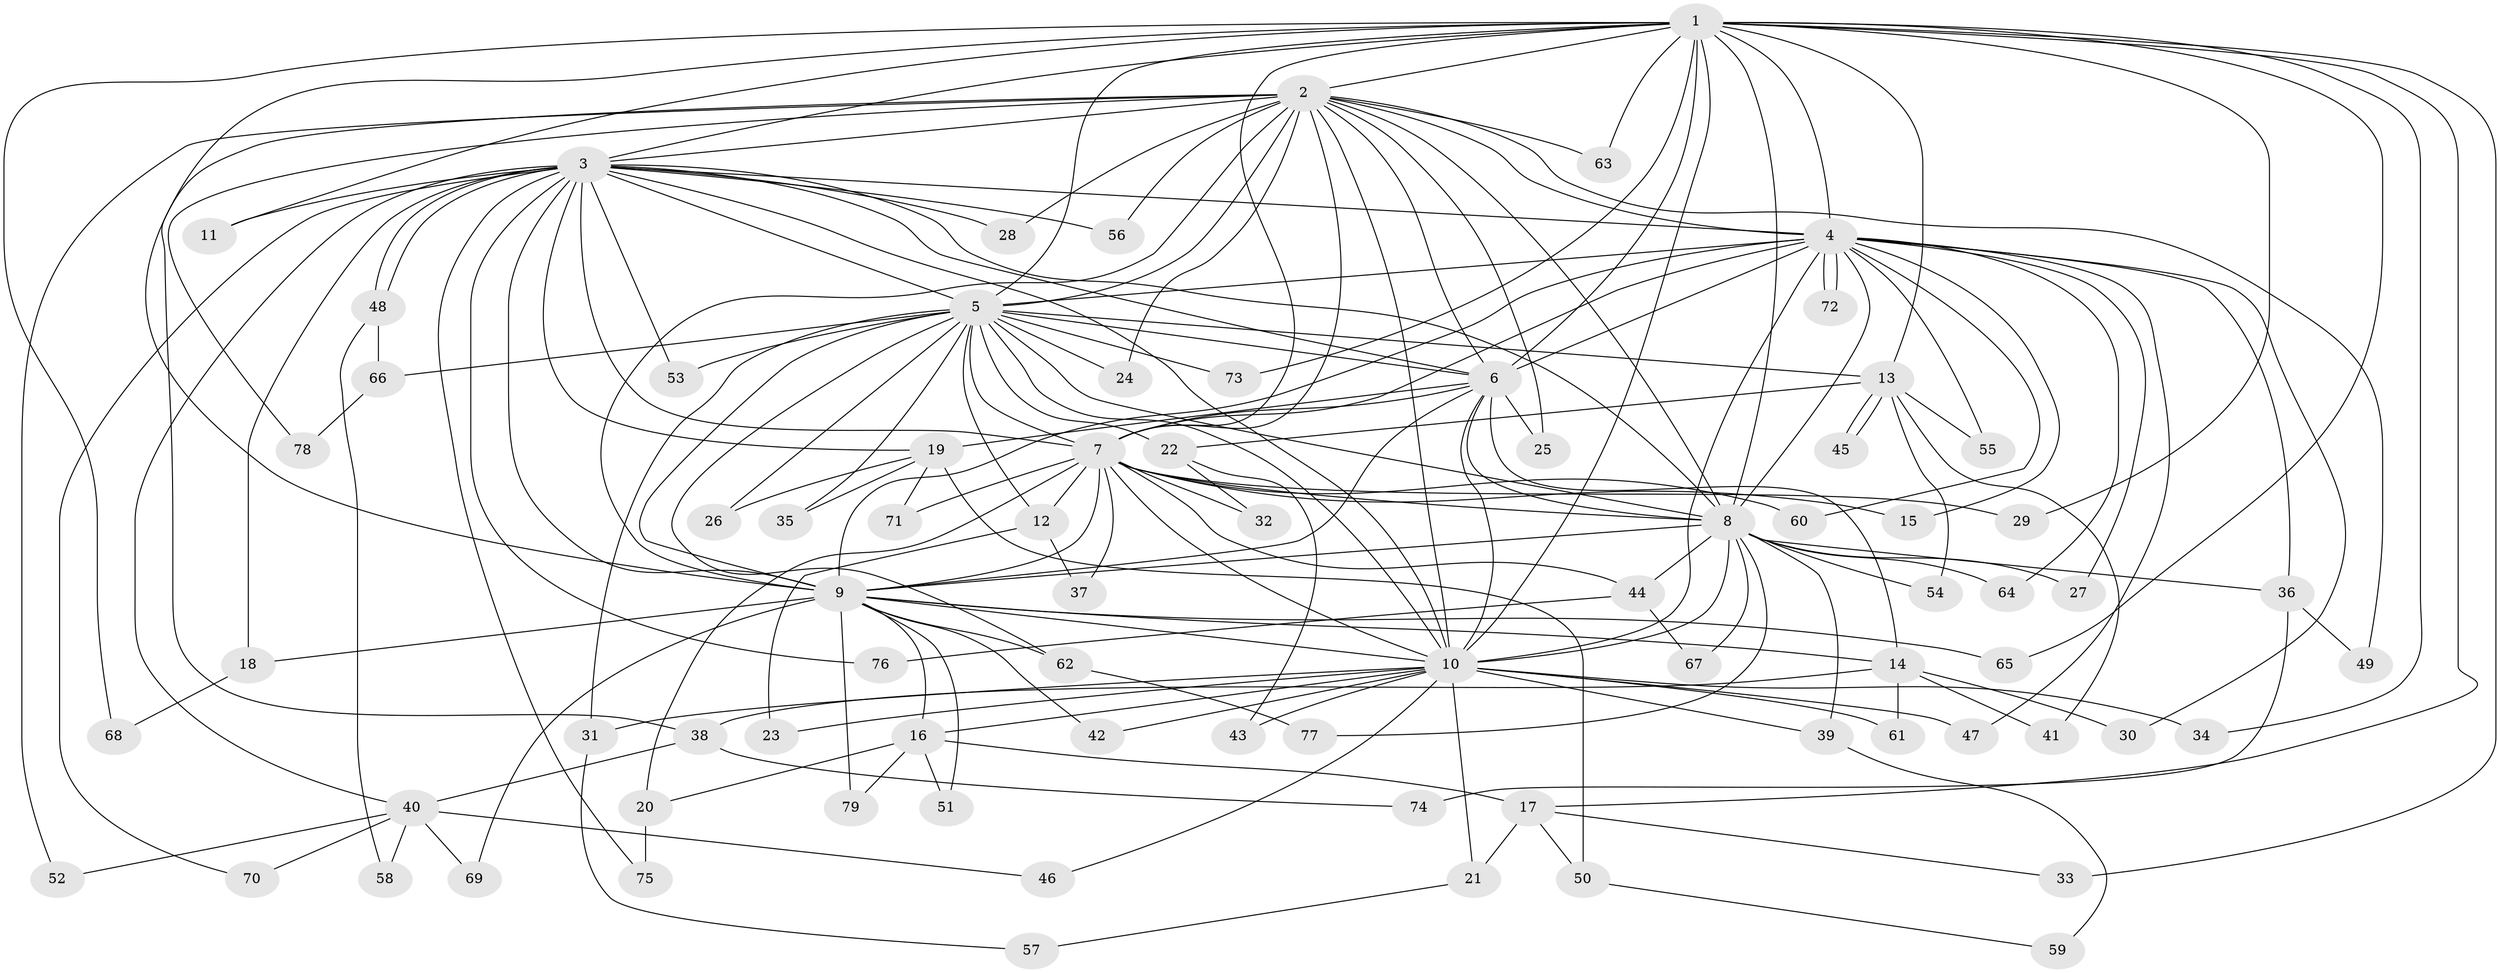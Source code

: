 // Generated by graph-tools (version 1.1) at 2025/01/03/09/25 03:01:29]
// undirected, 79 vertices, 183 edges
graph export_dot {
graph [start="1"]
  node [color=gray90,style=filled];
  1;
  2;
  3;
  4;
  5;
  6;
  7;
  8;
  9;
  10;
  11;
  12;
  13;
  14;
  15;
  16;
  17;
  18;
  19;
  20;
  21;
  22;
  23;
  24;
  25;
  26;
  27;
  28;
  29;
  30;
  31;
  32;
  33;
  34;
  35;
  36;
  37;
  38;
  39;
  40;
  41;
  42;
  43;
  44;
  45;
  46;
  47;
  48;
  49;
  50;
  51;
  52;
  53;
  54;
  55;
  56;
  57;
  58;
  59;
  60;
  61;
  62;
  63;
  64;
  65;
  66;
  67;
  68;
  69;
  70;
  71;
  72;
  73;
  74;
  75;
  76;
  77;
  78;
  79;
  1 -- 2;
  1 -- 3;
  1 -- 4;
  1 -- 5;
  1 -- 6;
  1 -- 7;
  1 -- 8;
  1 -- 9;
  1 -- 10;
  1 -- 11;
  1 -- 13;
  1 -- 17;
  1 -- 29;
  1 -- 33;
  1 -- 34;
  1 -- 63;
  1 -- 65;
  1 -- 68;
  1 -- 73;
  2 -- 3;
  2 -- 4;
  2 -- 5;
  2 -- 6;
  2 -- 7;
  2 -- 8;
  2 -- 9;
  2 -- 10;
  2 -- 24;
  2 -- 25;
  2 -- 28;
  2 -- 38;
  2 -- 49;
  2 -- 52;
  2 -- 56;
  2 -- 63;
  2 -- 78;
  3 -- 4;
  3 -- 5;
  3 -- 6;
  3 -- 7;
  3 -- 8;
  3 -- 9;
  3 -- 10;
  3 -- 11;
  3 -- 18;
  3 -- 19;
  3 -- 28;
  3 -- 40;
  3 -- 48;
  3 -- 48;
  3 -- 53;
  3 -- 56;
  3 -- 70;
  3 -- 75;
  3 -- 76;
  4 -- 5;
  4 -- 6;
  4 -- 7;
  4 -- 8;
  4 -- 9;
  4 -- 10;
  4 -- 15;
  4 -- 27;
  4 -- 30;
  4 -- 36;
  4 -- 47;
  4 -- 55;
  4 -- 60;
  4 -- 64;
  4 -- 72;
  4 -- 72;
  5 -- 6;
  5 -- 7;
  5 -- 8;
  5 -- 9;
  5 -- 10;
  5 -- 12;
  5 -- 13;
  5 -- 22;
  5 -- 24;
  5 -- 26;
  5 -- 31;
  5 -- 35;
  5 -- 53;
  5 -- 62;
  5 -- 66;
  5 -- 73;
  6 -- 7;
  6 -- 8;
  6 -- 9;
  6 -- 10;
  6 -- 14;
  6 -- 19;
  6 -- 25;
  7 -- 8;
  7 -- 9;
  7 -- 10;
  7 -- 12;
  7 -- 15;
  7 -- 20;
  7 -- 29;
  7 -- 32;
  7 -- 37;
  7 -- 44;
  7 -- 60;
  7 -- 71;
  8 -- 9;
  8 -- 10;
  8 -- 27;
  8 -- 36;
  8 -- 39;
  8 -- 44;
  8 -- 54;
  8 -- 64;
  8 -- 67;
  8 -- 77;
  9 -- 10;
  9 -- 14;
  9 -- 16;
  9 -- 18;
  9 -- 42;
  9 -- 51;
  9 -- 62;
  9 -- 65;
  9 -- 69;
  9 -- 79;
  10 -- 16;
  10 -- 21;
  10 -- 23;
  10 -- 31;
  10 -- 34;
  10 -- 39;
  10 -- 42;
  10 -- 43;
  10 -- 46;
  10 -- 47;
  10 -- 61;
  12 -- 23;
  12 -- 37;
  13 -- 22;
  13 -- 41;
  13 -- 45;
  13 -- 45;
  13 -- 54;
  13 -- 55;
  14 -- 30;
  14 -- 38;
  14 -- 41;
  14 -- 61;
  16 -- 17;
  16 -- 20;
  16 -- 51;
  16 -- 79;
  17 -- 21;
  17 -- 33;
  17 -- 50;
  18 -- 68;
  19 -- 26;
  19 -- 35;
  19 -- 50;
  19 -- 71;
  20 -- 75;
  21 -- 57;
  22 -- 32;
  22 -- 43;
  31 -- 57;
  36 -- 49;
  36 -- 74;
  38 -- 40;
  38 -- 74;
  39 -- 59;
  40 -- 46;
  40 -- 52;
  40 -- 58;
  40 -- 69;
  40 -- 70;
  44 -- 67;
  44 -- 76;
  48 -- 58;
  48 -- 66;
  50 -- 59;
  62 -- 77;
  66 -- 78;
}
